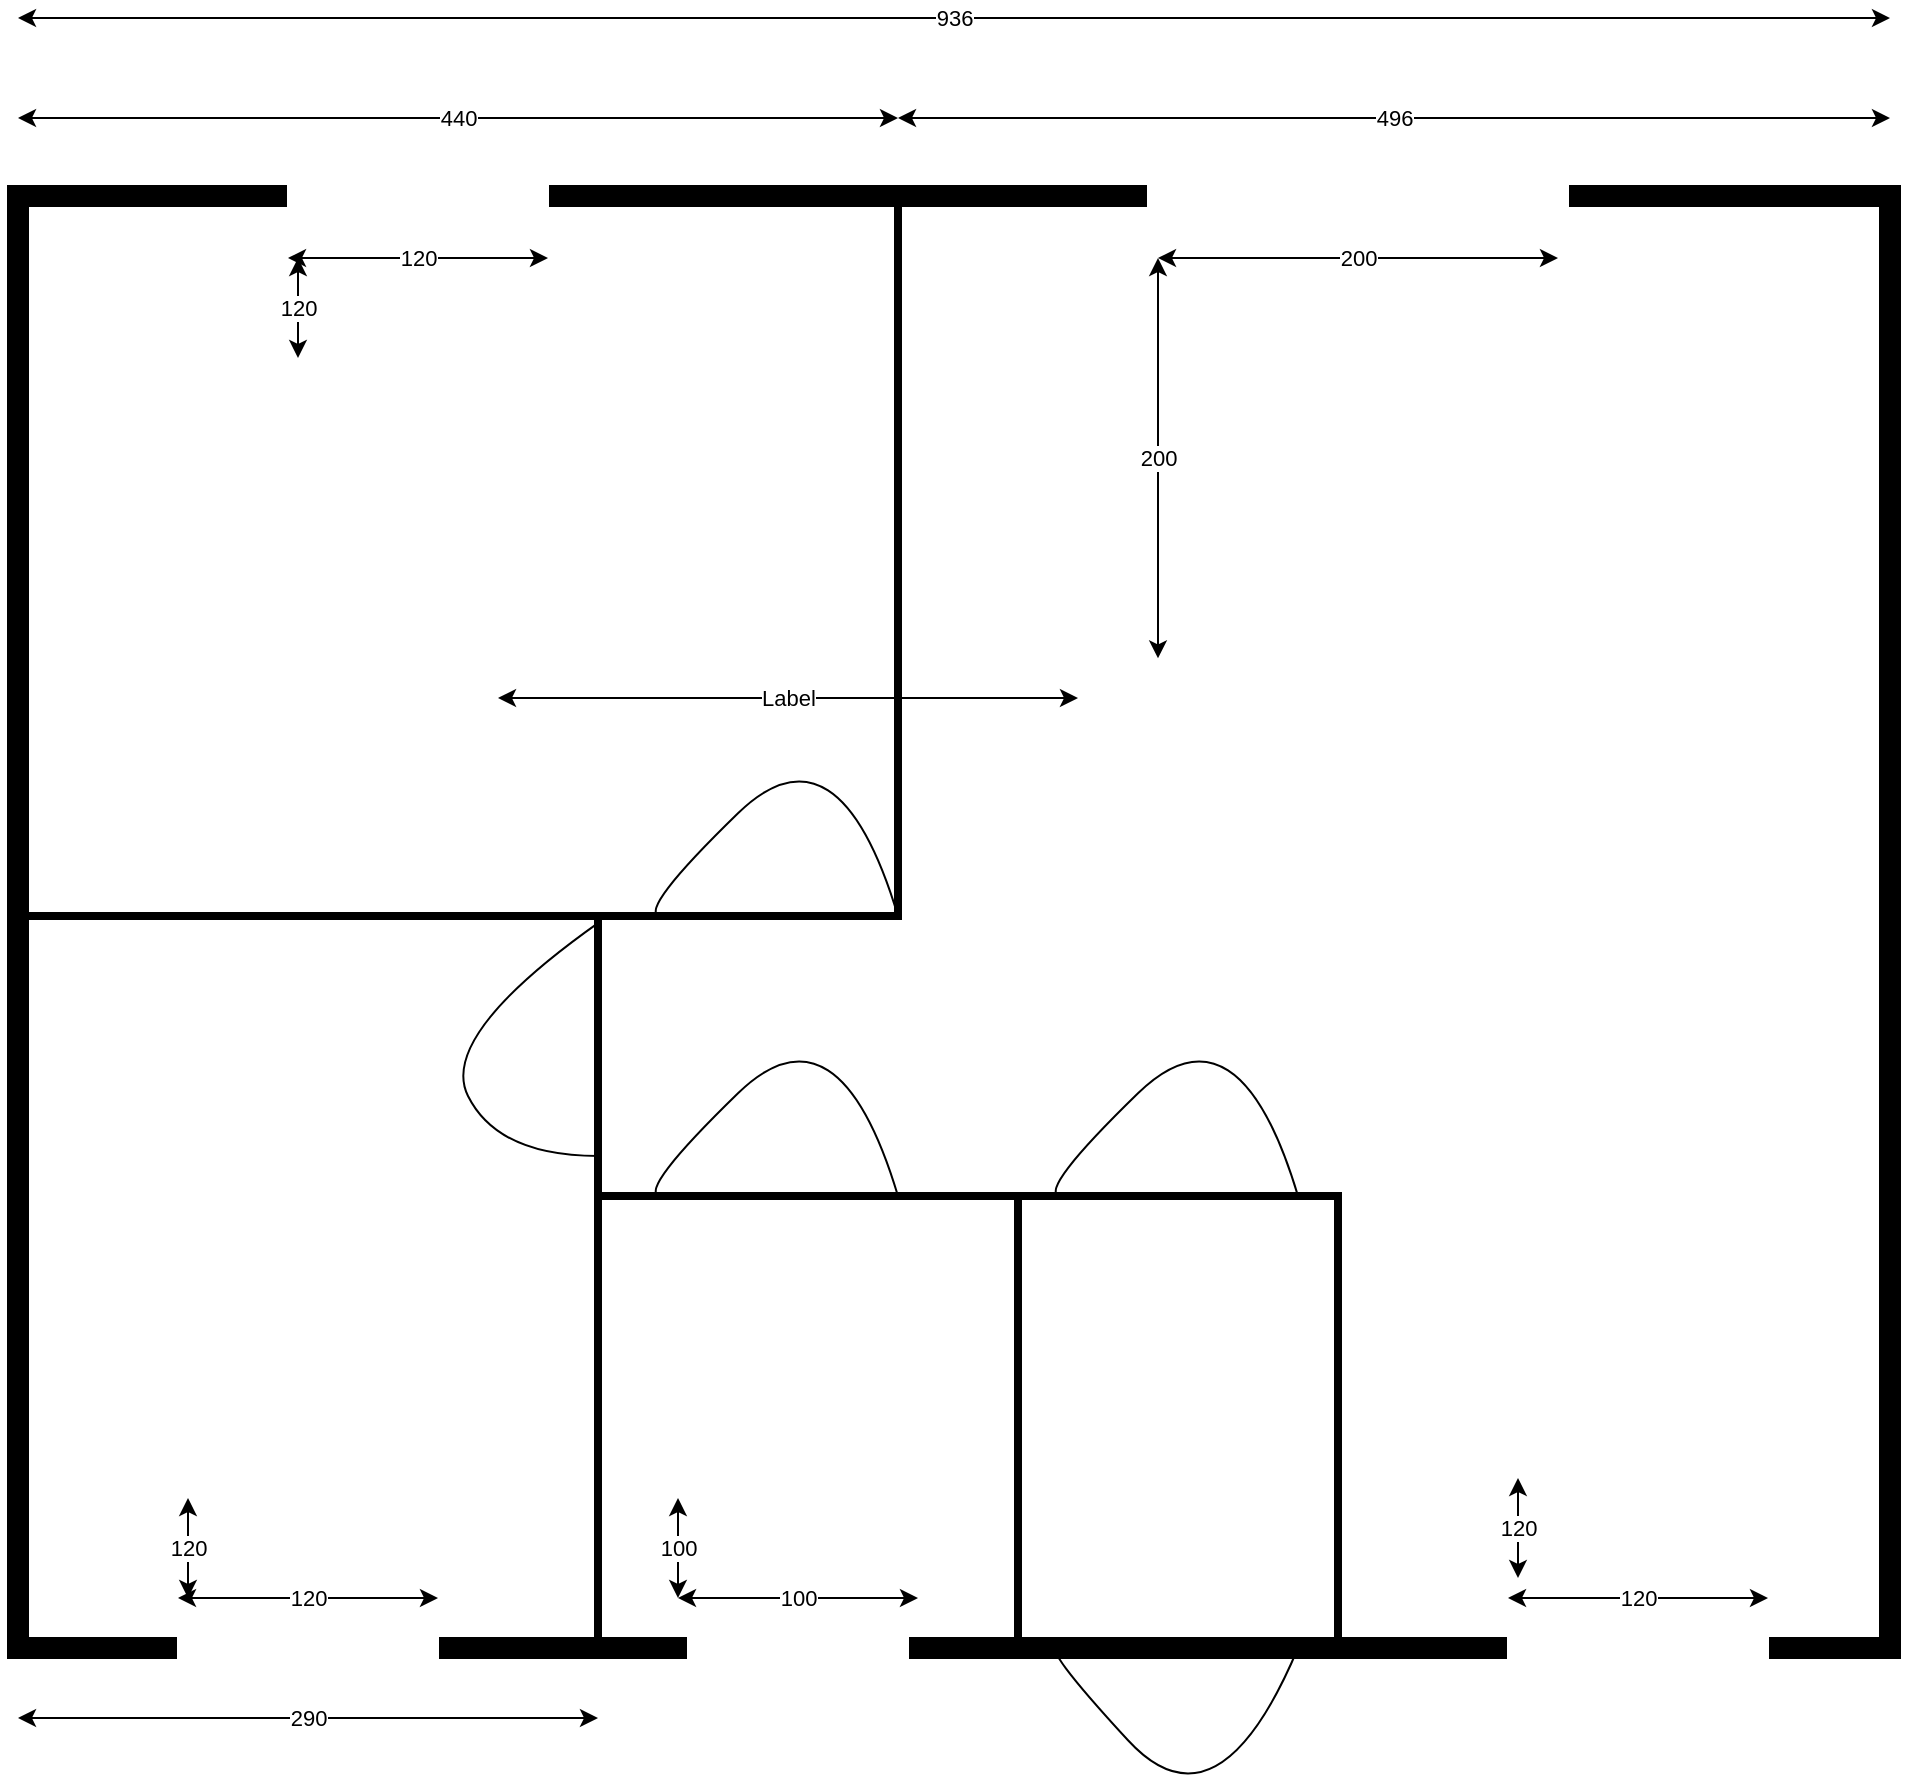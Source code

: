 <mxfile version="15.9.4" type="github">
  <diagram id="f0RrZm_dwljk18yw8r-3" name="Page-1">
    <mxGraphModel dx="1293" dy="702" grid="1" gridSize="10" guides="1" tooltips="1" connect="1" arrows="1" fold="1" page="1" pageScale="1" pageWidth="1654" pageHeight="1169" math="0" shadow="0">
      <root>
        <mxCell id="0" />
        <mxCell id="1" parent="0" />
        <mxCell id="Nhr0QOWk4sVuPaejaaME-1" value="" style="rounded=0;whiteSpace=wrap;html=1;strokeWidth=11;glass=0;fillColor=none;direction=east;" vertex="1" parent="1">
          <mxGeometry x="420" y="169" width="936" height="726" as="geometry" />
        </mxCell>
        <mxCell id="Nhr0QOWk4sVuPaejaaME-2" value="" style="rounded=0;whiteSpace=wrap;html=1;glass=0;sketch=0;strokeWidth=4;fillColor=none;" vertex="1" parent="1">
          <mxGeometry x="420" y="169" width="440" height="360" as="geometry" />
        </mxCell>
        <mxCell id="Nhr0QOWk4sVuPaejaaME-3" value="" style="rounded=0;whiteSpace=wrap;html=1;glass=0;sketch=0;strokeWidth=4;fillColor=none;" vertex="1" parent="1">
          <mxGeometry x="420" y="529" width="290" height="366" as="geometry" />
        </mxCell>
        <mxCell id="Nhr0QOWk4sVuPaejaaME-4" value="" style="rounded=0;whiteSpace=wrap;html=1;glass=0;sketch=0;strokeWidth=4;fillColor=none;" vertex="1" parent="1">
          <mxGeometry x="710" y="669" width="210" height="226" as="geometry" />
        </mxCell>
        <mxCell id="Nhr0QOWk4sVuPaejaaME-5" value="" style="rounded=0;whiteSpace=wrap;html=1;glass=0;sketch=0;strokeWidth=4;fillColor=none;" vertex="1" parent="1">
          <mxGeometry x="920" y="669" width="160" height="226" as="geometry" />
        </mxCell>
        <mxCell id="Nhr0QOWk4sVuPaejaaME-9" value="" style="curved=1;endArrow=none;html=1;rounded=1;sketch=0;endFill=0;entryX=1.003;entryY=0.008;entryDx=0;entryDy=0;entryPerimeter=0;" edge="1" parent="1" target="Nhr0QOWk4sVuPaejaaME-3">
          <mxGeometry width="50" height="50" relative="1" as="geometry">
            <mxPoint x="710" y="649" as="sourcePoint" />
            <mxPoint x="760" y="599" as="targetPoint" />
            <Array as="points">
              <mxPoint x="660" y="649" />
              <mxPoint x="630" y="589" />
            </Array>
          </mxGeometry>
        </mxCell>
        <mxCell id="Nhr0QOWk4sVuPaejaaME-10" value="" style="curved=1;endArrow=none;html=1;rounded=1;sketch=0;endFill=0;entryX=0.729;entryY=1;entryDx=0;entryDy=0;exitX=1;exitY=1;exitDx=0;exitDy=0;entryPerimeter=0;" edge="1" parent="1" source="Nhr0QOWk4sVuPaejaaME-2" target="Nhr0QOWk4sVuPaejaaME-2">
          <mxGeometry width="50" height="50" relative="1" as="geometry">
            <mxPoint x="780.87" y="428.998" as="sourcePoint" />
            <mxPoint x="780" y="526.23" as="targetPoint" />
            <Array as="points">
              <mxPoint x="830" y="429" />
              <mxPoint x="730" y="526.23" />
            </Array>
          </mxGeometry>
        </mxCell>
        <mxCell id="Nhr0QOWk4sVuPaejaaME-11" value="" style="curved=1;endArrow=none;html=1;rounded=1;sketch=0;endFill=0;entryX=0.729;entryY=1;entryDx=0;entryDy=0;exitX=1;exitY=1;exitDx=0;exitDy=0;entryPerimeter=0;" edge="1" parent="1">
          <mxGeometry width="50" height="50" relative="1" as="geometry">
            <mxPoint x="860" y="669" as="sourcePoint" />
            <mxPoint x="740.76" y="669" as="targetPoint" />
            <Array as="points">
              <mxPoint x="830" y="569" />
              <mxPoint x="730" y="666.23" />
            </Array>
          </mxGeometry>
        </mxCell>
        <mxCell id="Nhr0QOWk4sVuPaejaaME-12" value="" style="curved=1;endArrow=none;html=1;rounded=1;sketch=0;endFill=0;entryX=0.729;entryY=1;entryDx=0;entryDy=0;exitX=1;exitY=1;exitDx=0;exitDy=0;entryPerimeter=0;" edge="1" parent="1">
          <mxGeometry width="50" height="50" relative="1" as="geometry">
            <mxPoint x="1060" y="669" as="sourcePoint" />
            <mxPoint x="940.76" y="669" as="targetPoint" />
            <Array as="points">
              <mxPoint x="1030" y="569" />
              <mxPoint x="930" y="666.23" />
            </Array>
          </mxGeometry>
        </mxCell>
        <mxCell id="Nhr0QOWk4sVuPaejaaME-13" value="" style="curved=1;endArrow=none;html=1;rounded=1;sketch=0;endFill=0;entryX=0.729;entryY=1;entryDx=0;entryDy=0;exitX=1;exitY=1;exitDx=0;exitDy=0;entryPerimeter=0;" edge="1" parent="1">
          <mxGeometry width="50" height="50" relative="1" as="geometry">
            <mxPoint x="1060" y="895" as="sourcePoint" />
            <mxPoint x="940.76" y="895" as="targetPoint" />
            <Array as="points">
              <mxPoint x="1020" y="990" />
              <mxPoint x="930" y="892.23" />
            </Array>
          </mxGeometry>
        </mxCell>
        <mxCell id="Nhr0QOWk4sVuPaejaaME-22" value="" style="rounded=0;whiteSpace=wrap;html=1;glass=0;sketch=0;strokeWidth=11;fillColor=none;strokeColor=#FFFFFF;" vertex="1" parent="1">
          <mxGeometry x="560" y="169" width="120" height="1" as="geometry" />
        </mxCell>
        <mxCell id="Nhr0QOWk4sVuPaejaaME-23" value="" style="rounded=0;whiteSpace=wrap;html=1;glass=0;sketch=0;strokeWidth=11;fillColor=none;strokeColor=#FFFFFF;" vertex="1" parent="1">
          <mxGeometry x="990" y="169" width="200" height="1" as="geometry" />
        </mxCell>
        <mxCell id="Nhr0QOWk4sVuPaejaaME-25" value="" style="rounded=0;whiteSpace=wrap;html=1;glass=0;sketch=0;strokeWidth=11;fillColor=none;strokeColor=#FFFFFF;" vertex="1" parent="1">
          <mxGeometry x="505" y="895" width="120" height="1" as="geometry" />
        </mxCell>
        <mxCell id="Nhr0QOWk4sVuPaejaaME-26" value="" style="rounded=0;whiteSpace=wrap;html=1;glass=0;sketch=0;strokeWidth=11;fillColor=none;strokeColor=#FFFFFF;" vertex="1" parent="1">
          <mxGeometry x="760" y="894" width="100" height="1" as="geometry" />
        </mxCell>
        <mxCell id="Nhr0QOWk4sVuPaejaaME-28" value="" style="rounded=0;whiteSpace=wrap;html=1;glass=0;sketch=0;strokeWidth=11;fillColor=none;strokeColor=#FFFFFF;" vertex="1" parent="1">
          <mxGeometry x="1170" y="895" width="120" height="1" as="geometry" />
        </mxCell>
        <mxCell id="Nhr0QOWk4sVuPaejaaME-33" value="" style="endArrow=classic;html=1;rounded=1;sketch=0;curved=0;startArrow=classic;startFill=1;" edge="1" parent="1">
          <mxGeometry relative="1" as="geometry">
            <mxPoint x="420" y="930" as="sourcePoint" />
            <mxPoint x="710" y="930" as="targetPoint" />
          </mxGeometry>
        </mxCell>
        <mxCell id="Nhr0QOWk4sVuPaejaaME-34" value="&lt;div&gt;290&lt;/div&gt;" style="edgeLabel;resizable=0;html=1;align=center;verticalAlign=middle;rounded=0;glass=0;sketch=0;strokeColor=#FFFFFF;strokeWidth=11;fillColor=none;" connectable="0" vertex="1" parent="Nhr0QOWk4sVuPaejaaME-33">
          <mxGeometry relative="1" as="geometry" />
        </mxCell>
        <mxCell id="Nhr0QOWk4sVuPaejaaME-35" value="" style="endArrow=classic;html=1;rounded=1;sketch=0;curved=0;startArrow=classic;startFill=1;" edge="1" parent="1">
          <mxGeometry relative="1" as="geometry">
            <mxPoint x="500" y="870" as="sourcePoint" />
            <mxPoint x="630" y="870" as="targetPoint" />
          </mxGeometry>
        </mxCell>
        <mxCell id="Nhr0QOWk4sVuPaejaaME-36" value="120" style="edgeLabel;resizable=0;html=1;align=center;verticalAlign=middle;rounded=0;glass=0;sketch=0;strokeColor=#FFFFFF;strokeWidth=11;fillColor=none;" connectable="0" vertex="1" parent="Nhr0QOWk4sVuPaejaaME-35">
          <mxGeometry relative="1" as="geometry" />
        </mxCell>
        <mxCell id="Nhr0QOWk4sVuPaejaaME-37" value="" style="endArrow=classic;html=1;rounded=1;sketch=0;curved=0;startArrow=classic;startFill=1;" edge="1" parent="1">
          <mxGeometry relative="1" as="geometry">
            <mxPoint x="750" y="870" as="sourcePoint" />
            <mxPoint x="870" y="870.0" as="targetPoint" />
          </mxGeometry>
        </mxCell>
        <mxCell id="Nhr0QOWk4sVuPaejaaME-38" value="100" style="edgeLabel;resizable=0;html=1;align=center;verticalAlign=middle;rounded=0;glass=0;sketch=0;strokeColor=#FFFFFF;strokeWidth=11;fillColor=none;" connectable="0" vertex="1" parent="Nhr0QOWk4sVuPaejaaME-37">
          <mxGeometry relative="1" as="geometry" />
        </mxCell>
        <mxCell id="Nhr0QOWk4sVuPaejaaME-39" value="" style="endArrow=classic;html=1;rounded=1;sketch=0;curved=0;startArrow=classic;startFill=1;" edge="1" parent="1">
          <mxGeometry relative="1" as="geometry">
            <mxPoint x="1165" y="870.0" as="sourcePoint" />
            <mxPoint x="1295" y="870.0" as="targetPoint" />
          </mxGeometry>
        </mxCell>
        <mxCell id="Nhr0QOWk4sVuPaejaaME-40" value="120" style="edgeLabel;resizable=0;html=1;align=center;verticalAlign=middle;rounded=0;glass=0;sketch=0;strokeColor=#FFFFFF;strokeWidth=11;fillColor=none;" connectable="0" vertex="1" parent="Nhr0QOWk4sVuPaejaaME-39">
          <mxGeometry relative="1" as="geometry" />
        </mxCell>
        <mxCell id="Nhr0QOWk4sVuPaejaaME-41" value="" style="endArrow=classic;html=1;rounded=1;sketch=0;curved=0;startArrow=classic;startFill=1;" edge="1" parent="1">
          <mxGeometry relative="1" as="geometry">
            <mxPoint x="555" y="200.0" as="sourcePoint" />
            <mxPoint x="685" y="200.0" as="targetPoint" />
          </mxGeometry>
        </mxCell>
        <mxCell id="Nhr0QOWk4sVuPaejaaME-42" value="120" style="edgeLabel;resizable=0;html=1;align=center;verticalAlign=middle;rounded=0;glass=0;sketch=0;strokeColor=#FFFFFF;strokeWidth=11;fillColor=none;" connectable="0" vertex="1" parent="Nhr0QOWk4sVuPaejaaME-41">
          <mxGeometry relative="1" as="geometry" />
        </mxCell>
        <mxCell id="Nhr0QOWk4sVuPaejaaME-43" value="" style="endArrow=classic;html=1;rounded=1;sketch=0;curved=0;startArrow=classic;startFill=1;" edge="1" parent="1">
          <mxGeometry relative="1" as="geometry">
            <mxPoint x="990" y="200" as="sourcePoint" />
            <mxPoint x="1190" y="200" as="targetPoint" />
          </mxGeometry>
        </mxCell>
        <mxCell id="Nhr0QOWk4sVuPaejaaME-44" value="200" style="edgeLabel;resizable=0;html=1;align=center;verticalAlign=middle;rounded=0;glass=0;sketch=0;strokeColor=#FFFFFF;strokeWidth=11;fillColor=none;" connectable="0" vertex="1" parent="Nhr0QOWk4sVuPaejaaME-43">
          <mxGeometry relative="1" as="geometry" />
        </mxCell>
        <mxCell id="Nhr0QOWk4sVuPaejaaME-45" value="" style="endArrow=classic;html=1;rounded=1;sketch=0;curved=0;startArrow=classic;startFill=1;" edge="1" parent="1">
          <mxGeometry relative="1" as="geometry">
            <mxPoint x="420" y="130" as="sourcePoint" />
            <mxPoint x="860" y="130" as="targetPoint" />
          </mxGeometry>
        </mxCell>
        <mxCell id="Nhr0QOWk4sVuPaejaaME-46" value="440" style="edgeLabel;resizable=0;html=1;align=center;verticalAlign=middle;rounded=0;glass=0;sketch=0;strokeColor=#FFFFFF;strokeWidth=11;fillColor=none;" connectable="0" vertex="1" parent="Nhr0QOWk4sVuPaejaaME-45">
          <mxGeometry relative="1" as="geometry" />
        </mxCell>
        <mxCell id="Nhr0QOWk4sVuPaejaaME-47" value="" style="endArrow=classic;html=1;rounded=1;sketch=0;curved=0;startArrow=classic;startFill=1;" edge="1" parent="1">
          <mxGeometry relative="1" as="geometry">
            <mxPoint x="860" y="130" as="sourcePoint" />
            <mxPoint x="1356" y="130" as="targetPoint" />
          </mxGeometry>
        </mxCell>
        <mxCell id="Nhr0QOWk4sVuPaejaaME-48" value="&lt;div&gt;496&lt;/div&gt;" style="edgeLabel;resizable=0;html=1;align=center;verticalAlign=middle;rounded=0;glass=0;sketch=0;strokeColor=#FFFFFF;strokeWidth=11;fillColor=none;" connectable="0" vertex="1" parent="Nhr0QOWk4sVuPaejaaME-47">
          <mxGeometry relative="1" as="geometry" />
        </mxCell>
        <mxCell id="Nhr0QOWk4sVuPaejaaME-49" value="" style="endArrow=classic;html=1;rounded=1;sketch=0;curved=0;startArrow=classic;startFill=1;" edge="1" parent="1">
          <mxGeometry relative="1" as="geometry">
            <mxPoint x="420" y="80" as="sourcePoint" />
            <mxPoint x="1356" y="80" as="targetPoint" />
          </mxGeometry>
        </mxCell>
        <mxCell id="Nhr0QOWk4sVuPaejaaME-50" value="936" style="edgeLabel;resizable=0;html=1;align=center;verticalAlign=middle;rounded=0;glass=0;sketch=0;strokeColor=#FFFFFF;strokeWidth=11;fillColor=none;" connectable="0" vertex="1" parent="Nhr0QOWk4sVuPaejaaME-49">
          <mxGeometry relative="1" as="geometry" />
        </mxCell>
        <mxCell id="Nhr0QOWk4sVuPaejaaME-51" value="" style="endArrow=classic;html=1;rounded=1;sketch=0;curved=0;startArrow=classic;startFill=1;" edge="1" parent="1">
          <mxGeometry relative="1" as="geometry">
            <mxPoint x="505" y="870" as="sourcePoint" />
            <mxPoint x="505" y="820" as="targetPoint" />
          </mxGeometry>
        </mxCell>
        <mxCell id="Nhr0QOWk4sVuPaejaaME-52" value="&lt;div&gt;120&lt;/div&gt;" style="edgeLabel;resizable=0;html=1;align=center;verticalAlign=middle;rounded=0;glass=0;sketch=0;strokeColor=#FFFFFF;strokeWidth=11;fillColor=none;" connectable="0" vertex="1" parent="Nhr0QOWk4sVuPaejaaME-51">
          <mxGeometry relative="1" as="geometry" />
        </mxCell>
        <mxCell id="Nhr0QOWk4sVuPaejaaME-53" value="" style="endArrow=classic;html=1;rounded=1;sketch=0;curved=0;startArrow=classic;startFill=1;" edge="1" parent="1">
          <mxGeometry relative="1" as="geometry">
            <mxPoint x="750" y="870" as="sourcePoint" />
            <mxPoint x="750" y="820" as="targetPoint" />
          </mxGeometry>
        </mxCell>
        <mxCell id="Nhr0QOWk4sVuPaejaaME-54" value="&lt;div&gt;100&lt;/div&gt;" style="edgeLabel;resizable=0;html=1;align=center;verticalAlign=middle;rounded=0;glass=0;sketch=0;strokeColor=#FFFFFF;strokeWidth=11;fillColor=none;" connectable="0" vertex="1" parent="Nhr0QOWk4sVuPaejaaME-53">
          <mxGeometry relative="1" as="geometry" />
        </mxCell>
        <mxCell id="Nhr0QOWk4sVuPaejaaME-55" value="" style="endArrow=classic;html=1;rounded=1;sketch=0;curved=0;startArrow=classic;startFill=1;" edge="1" parent="1">
          <mxGeometry relative="1" as="geometry">
            <mxPoint x="1170" y="860" as="sourcePoint" />
            <mxPoint x="1170" y="810" as="targetPoint" />
          </mxGeometry>
        </mxCell>
        <mxCell id="Nhr0QOWk4sVuPaejaaME-56" value="&lt;div&gt;120&lt;/div&gt;" style="edgeLabel;resizable=0;html=1;align=center;verticalAlign=middle;rounded=0;glass=0;sketch=0;strokeColor=#FFFFFF;strokeWidth=11;fillColor=none;" connectable="0" vertex="1" parent="Nhr0QOWk4sVuPaejaaME-55">
          <mxGeometry relative="1" as="geometry" />
        </mxCell>
        <mxCell id="Nhr0QOWk4sVuPaejaaME-57" value="" style="endArrow=classic;html=1;rounded=1;sketch=0;curved=0;startArrow=classic;startFill=1;" edge="1" parent="1">
          <mxGeometry relative="1" as="geometry">
            <mxPoint x="560" y="250" as="sourcePoint" />
            <mxPoint x="560" y="200" as="targetPoint" />
          </mxGeometry>
        </mxCell>
        <mxCell id="Nhr0QOWk4sVuPaejaaME-58" value="&lt;div&gt;120&lt;/div&gt;" style="edgeLabel;resizable=0;html=1;align=center;verticalAlign=middle;rounded=0;glass=0;sketch=0;strokeColor=#FFFFFF;strokeWidth=11;fillColor=none;" connectable="0" vertex="1" parent="Nhr0QOWk4sVuPaejaaME-57">
          <mxGeometry relative="1" as="geometry" />
        </mxCell>
        <mxCell id="Nhr0QOWk4sVuPaejaaME-59" value="" style="endArrow=classic;html=1;rounded=1;sketch=0;curved=0;startArrow=classic;startFill=1;" edge="1" parent="1">
          <mxGeometry relative="1" as="geometry">
            <mxPoint x="990" y="200" as="sourcePoint" />
            <mxPoint x="990" y="400.182" as="targetPoint" />
          </mxGeometry>
        </mxCell>
        <mxCell id="Nhr0QOWk4sVuPaejaaME-60" value="200" style="edgeLabel;resizable=0;html=1;align=center;verticalAlign=middle;rounded=0;glass=0;sketch=0;strokeColor=#FFFFFF;strokeWidth=11;fillColor=none;" connectable="0" vertex="1" parent="Nhr0QOWk4sVuPaejaaME-59">
          <mxGeometry relative="1" as="geometry" />
        </mxCell>
        <mxCell id="Nhr0QOWk4sVuPaejaaME-61" value="" style="endArrow=classic;html=1;rounded=1;sketch=0;curved=0;startArrow=classic;startFill=1;" edge="1" parent="1">
          <mxGeometry relative="1" as="geometry">
            <mxPoint x="660" y="420" as="sourcePoint" />
            <mxPoint x="950" y="420" as="targetPoint" />
          </mxGeometry>
        </mxCell>
        <mxCell id="Nhr0QOWk4sVuPaejaaME-62" value="Label" style="edgeLabel;resizable=0;html=1;align=center;verticalAlign=middle;rounded=0;glass=0;sketch=0;strokeColor=#FFFFFF;strokeWidth=11;fillColor=none;" connectable="0" vertex="1" parent="Nhr0QOWk4sVuPaejaaME-61">
          <mxGeometry relative="1" as="geometry" />
        </mxCell>
      </root>
    </mxGraphModel>
  </diagram>
</mxfile>
